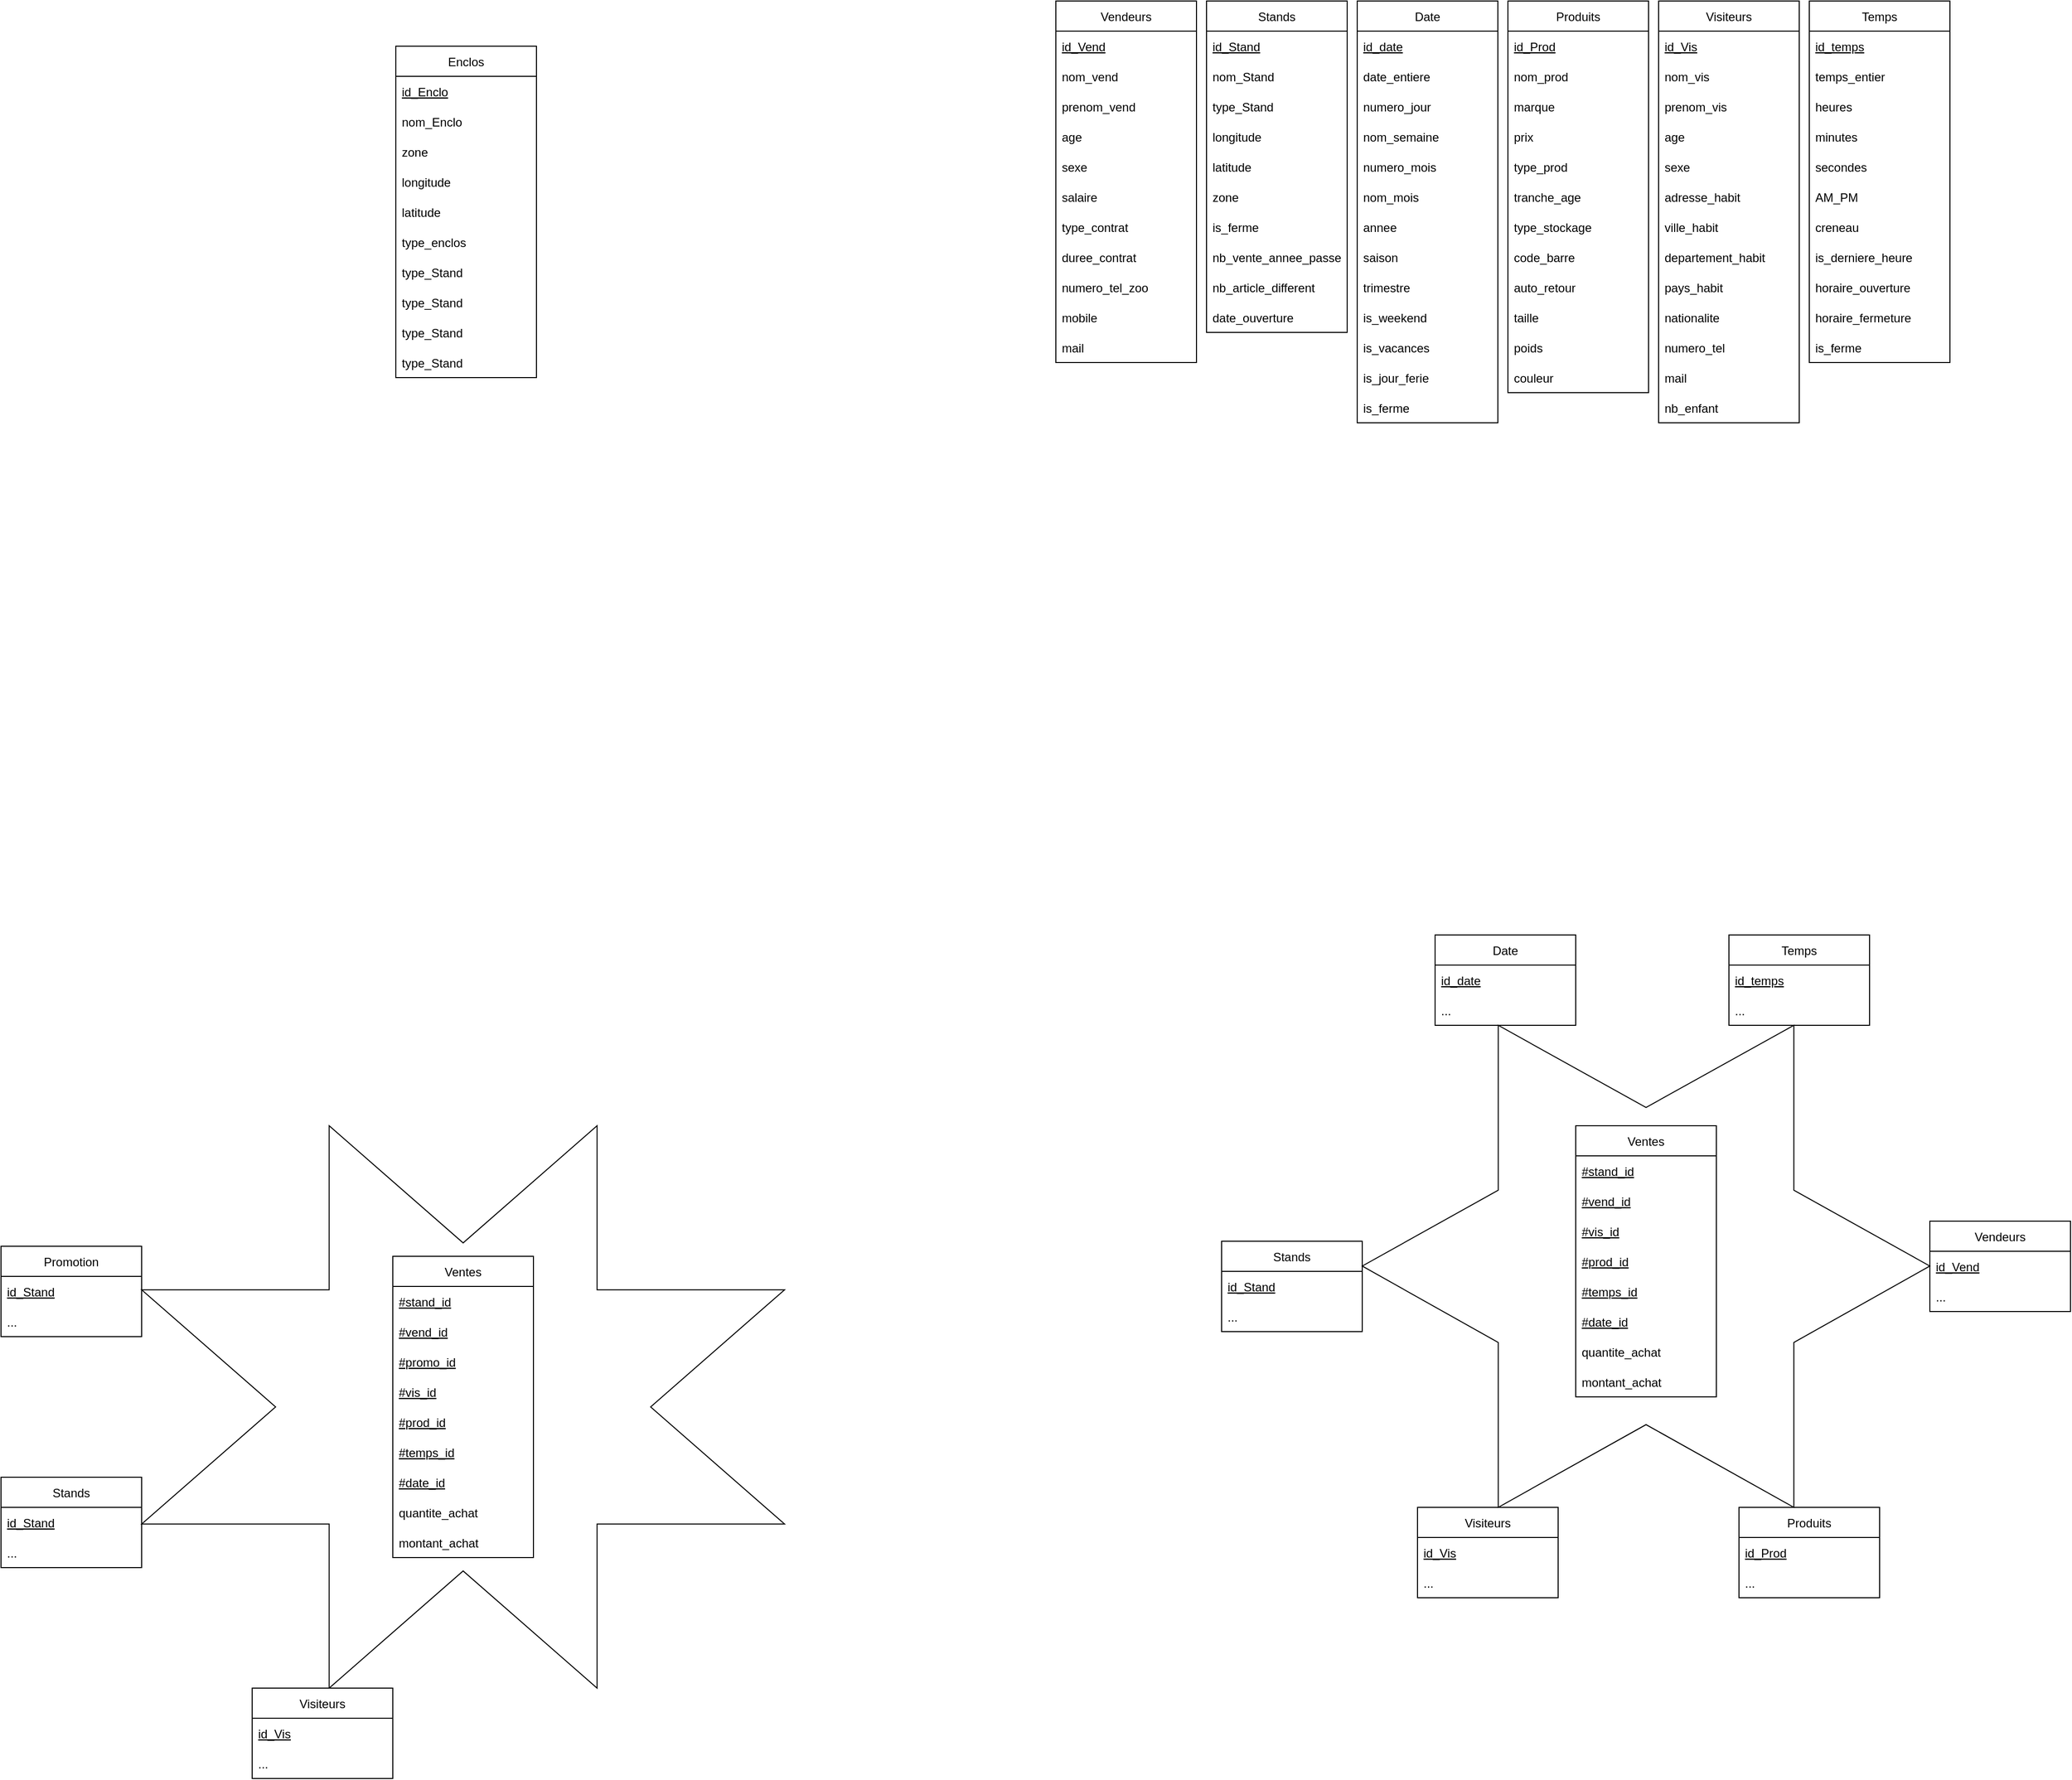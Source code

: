 <mxfile version="20.5.1" type="device"><diagram id="sDHz6dwvAhrB9H7xkZl-" name="Page-1"><mxGraphModel dx="2518" dy="1683" grid="1" gridSize="10" guides="1" tooltips="1" connect="1" arrows="1" fold="1" page="1" pageScale="1" pageWidth="827" pageHeight="1169" math="0" shadow="0"><root><mxCell id="0"/><mxCell id="1" parent="0"/><mxCell id="x6o4Ce_lyYix77XtTC0v-5" value="Stands" style="swimlane;fontStyle=0;childLayout=stackLayout;horizontal=1;startSize=30;horizontalStack=0;resizeParent=1;resizeParentMax=0;resizeLast=0;collapsible=1;marginBottom=0;" parent="1" vertex="1"><mxGeometry x="-20" y="-1120" width="140" height="330" as="geometry"/></mxCell><mxCell id="x6o4Ce_lyYix77XtTC0v-6" value="id_Stand" style="text;strokeColor=none;fillColor=none;align=left;verticalAlign=middle;spacingLeft=4;spacingRight=4;overflow=hidden;points=[[0,0.5],[1,0.5]];portConstraint=eastwest;rotatable=0;fontStyle=4" parent="x6o4Ce_lyYix77XtTC0v-5" vertex="1"><mxGeometry y="30" width="140" height="30" as="geometry"/></mxCell><mxCell id="x6o4Ce_lyYix77XtTC0v-7" value="nom_Stand" style="text;strokeColor=none;fillColor=none;align=left;verticalAlign=middle;spacingLeft=4;spacingRight=4;overflow=hidden;points=[[0,0.5],[1,0.5]];portConstraint=eastwest;rotatable=0;" parent="x6o4Ce_lyYix77XtTC0v-5" vertex="1"><mxGeometry y="60" width="140" height="30" as="geometry"/></mxCell><mxCell id="x6o4Ce_lyYix77XtTC0v-8" value="type_Stand" style="text;strokeColor=none;fillColor=none;align=left;verticalAlign=middle;spacingLeft=4;spacingRight=4;overflow=hidden;points=[[0,0.5],[1,0.5]];portConstraint=eastwest;rotatable=0;" parent="x6o4Ce_lyYix77XtTC0v-5" vertex="1"><mxGeometry y="90" width="140" height="30" as="geometry"/></mxCell><mxCell id="x6o4Ce_lyYix77XtTC0v-83" value="longitude" style="text;strokeColor=none;fillColor=none;align=left;verticalAlign=middle;spacingLeft=4;spacingRight=4;overflow=hidden;points=[[0,0.5],[1,0.5]];portConstraint=eastwest;rotatable=0;" parent="x6o4Ce_lyYix77XtTC0v-5" vertex="1"><mxGeometry y="120" width="140" height="30" as="geometry"/></mxCell><mxCell id="x6o4Ce_lyYix77XtTC0v-84" value="latitude" style="text;strokeColor=none;fillColor=none;align=left;verticalAlign=middle;spacingLeft=4;spacingRight=4;overflow=hidden;points=[[0,0.5],[1,0.5]];portConstraint=eastwest;rotatable=0;" parent="x6o4Ce_lyYix77XtTC0v-5" vertex="1"><mxGeometry y="150" width="140" height="30" as="geometry"/></mxCell><mxCell id="x6o4Ce_lyYix77XtTC0v-86" value="zone" style="text;strokeColor=none;fillColor=none;align=left;verticalAlign=middle;spacingLeft=4;spacingRight=4;overflow=hidden;points=[[0,0.5],[1,0.5]];portConstraint=eastwest;rotatable=0;" parent="x6o4Ce_lyYix77XtTC0v-5" vertex="1"><mxGeometry y="180" width="140" height="30" as="geometry"/></mxCell><mxCell id="x6o4Ce_lyYix77XtTC0v-87" value="is_ferme" style="text;strokeColor=none;fillColor=none;align=left;verticalAlign=middle;spacingLeft=4;spacingRight=4;overflow=hidden;points=[[0,0.5],[1,0.5]];portConstraint=eastwest;rotatable=0;" parent="x6o4Ce_lyYix77XtTC0v-5" vertex="1"><mxGeometry y="210" width="140" height="30" as="geometry"/></mxCell><mxCell id="x6o4Ce_lyYix77XtTC0v-85" value="nb_vente_annee_passe" style="text;strokeColor=none;fillColor=none;align=left;verticalAlign=middle;spacingLeft=4;spacingRight=4;overflow=hidden;points=[[0,0.5],[1,0.5]];portConstraint=eastwest;rotatable=0;" parent="x6o4Ce_lyYix77XtTC0v-5" vertex="1"><mxGeometry y="240" width="140" height="30" as="geometry"/></mxCell><mxCell id="x6o4Ce_lyYix77XtTC0v-82" value="nb_article_different" style="text;strokeColor=none;fillColor=none;align=left;verticalAlign=middle;spacingLeft=4;spacingRight=4;overflow=hidden;points=[[0,0.5],[1,0.5]];portConstraint=eastwest;rotatable=0;" parent="x6o4Ce_lyYix77XtTC0v-5" vertex="1"><mxGeometry y="270" width="140" height="30" as="geometry"/></mxCell><mxCell id="mOKIl7ncLDD0cMq-HHf_-65" value="date_ouverture" style="text;strokeColor=none;fillColor=none;align=left;verticalAlign=middle;spacingLeft=4;spacingRight=4;overflow=hidden;points=[[0,0.5],[1,0.5]];portConstraint=eastwest;rotatable=0;" vertex="1" parent="x6o4Ce_lyYix77XtTC0v-5"><mxGeometry y="300" width="140" height="30" as="geometry"/></mxCell><mxCell id="x6o4Ce_lyYix77XtTC0v-9" value="Date" style="swimlane;fontStyle=0;childLayout=stackLayout;horizontal=1;startSize=30;horizontalStack=0;resizeParent=1;resizeParentMax=0;resizeLast=0;collapsible=1;marginBottom=0;" parent="1" vertex="1"><mxGeometry x="130" y="-1120" width="140" height="420" as="geometry"/></mxCell><mxCell id="x6o4Ce_lyYix77XtTC0v-10" value="id_date" style="text;strokeColor=none;fillColor=none;align=left;verticalAlign=middle;spacingLeft=4;spacingRight=4;overflow=hidden;points=[[0,0.5],[1,0.5]];portConstraint=eastwest;rotatable=0;fontStyle=4" parent="x6o4Ce_lyYix77XtTC0v-9" vertex="1"><mxGeometry y="30" width="140" height="30" as="geometry"/></mxCell><mxCell id="x6o4Ce_lyYix77XtTC0v-39" value="date_entiere" style="text;strokeColor=none;fillColor=none;align=left;verticalAlign=middle;spacingLeft=4;spacingRight=4;overflow=hidden;points=[[0,0.5],[1,0.5]];portConstraint=eastwest;rotatable=0;fontStyle=0" parent="x6o4Ce_lyYix77XtTC0v-9" vertex="1"><mxGeometry y="60" width="140" height="30" as="geometry"/></mxCell><mxCell id="x6o4Ce_lyYix77XtTC0v-11" value="numero_jour" style="text;strokeColor=none;fillColor=none;align=left;verticalAlign=middle;spacingLeft=4;spacingRight=4;overflow=hidden;points=[[0,0.5],[1,0.5]];portConstraint=eastwest;rotatable=0;" parent="x6o4Ce_lyYix77XtTC0v-9" vertex="1"><mxGeometry y="90" width="140" height="30" as="geometry"/></mxCell><mxCell id="x6o4Ce_lyYix77XtTC0v-37" value="nom_semaine" style="text;strokeColor=none;fillColor=none;align=left;verticalAlign=middle;spacingLeft=4;spacingRight=4;overflow=hidden;points=[[0,0.5],[1,0.5]];portConstraint=eastwest;rotatable=0;" parent="x6o4Ce_lyYix77XtTC0v-9" vertex="1"><mxGeometry y="120" width="140" height="30" as="geometry"/></mxCell><mxCell id="x6o4Ce_lyYix77XtTC0v-40" value="numero_mois" style="text;strokeColor=none;fillColor=none;align=left;verticalAlign=middle;spacingLeft=4;spacingRight=4;overflow=hidden;points=[[0,0.5],[1,0.5]];portConstraint=eastwest;rotatable=0;" parent="x6o4Ce_lyYix77XtTC0v-9" vertex="1"><mxGeometry y="150" width="140" height="30" as="geometry"/></mxCell><mxCell id="x6o4Ce_lyYix77XtTC0v-29" value="nom_mois" style="text;strokeColor=none;fillColor=none;align=left;verticalAlign=middle;spacingLeft=4;spacingRight=4;overflow=hidden;points=[[0,0.5],[1,0.5]];portConstraint=eastwest;rotatable=0;" parent="x6o4Ce_lyYix77XtTC0v-9" vertex="1"><mxGeometry y="180" width="140" height="30" as="geometry"/></mxCell><mxCell id="x6o4Ce_lyYix77XtTC0v-12" value="annee" style="text;strokeColor=none;fillColor=none;align=left;verticalAlign=middle;spacingLeft=4;spacingRight=4;overflow=hidden;points=[[0,0.5],[1,0.5]];portConstraint=eastwest;rotatable=0;" parent="x6o4Ce_lyYix77XtTC0v-9" vertex="1"><mxGeometry y="210" width="140" height="30" as="geometry"/></mxCell><mxCell id="x6o4Ce_lyYix77XtTC0v-90" value="saison" style="text;strokeColor=none;fillColor=none;align=left;verticalAlign=middle;spacingLeft=4;spacingRight=4;overflow=hidden;points=[[0,0.5],[1,0.5]];portConstraint=eastwest;rotatable=0;" parent="x6o4Ce_lyYix77XtTC0v-9" vertex="1"><mxGeometry y="240" width="140" height="30" as="geometry"/></mxCell><mxCell id="mOKIl7ncLDD0cMq-HHf_-1" value="trimestre" style="text;strokeColor=none;fillColor=none;align=left;verticalAlign=middle;spacingLeft=4;spacingRight=4;overflow=hidden;points=[[0,0.5],[1,0.5]];portConstraint=eastwest;rotatable=0;" vertex="1" parent="x6o4Ce_lyYix77XtTC0v-9"><mxGeometry y="270" width="140" height="30" as="geometry"/></mxCell><mxCell id="x6o4Ce_lyYix77XtTC0v-91" value="is_weekend" style="text;strokeColor=none;fillColor=none;align=left;verticalAlign=middle;spacingLeft=4;spacingRight=4;overflow=hidden;points=[[0,0.5],[1,0.5]];portConstraint=eastwest;rotatable=0;" parent="x6o4Ce_lyYix77XtTC0v-9" vertex="1"><mxGeometry y="300" width="140" height="30" as="geometry"/></mxCell><mxCell id="x6o4Ce_lyYix77XtTC0v-89" value="is_vacances" style="text;strokeColor=none;fillColor=none;align=left;verticalAlign=middle;spacingLeft=4;spacingRight=4;overflow=hidden;points=[[0,0.5],[1,0.5]];portConstraint=eastwest;rotatable=0;" parent="x6o4Ce_lyYix77XtTC0v-9" vertex="1"><mxGeometry y="330" width="140" height="30" as="geometry"/></mxCell><mxCell id="mOKIl7ncLDD0cMq-HHf_-53" value="is_jour_ferie" style="text;strokeColor=none;fillColor=none;align=left;verticalAlign=middle;spacingLeft=4;spacingRight=4;overflow=hidden;points=[[0,0.5],[1,0.5]];portConstraint=eastwest;rotatable=0;" vertex="1" parent="x6o4Ce_lyYix77XtTC0v-9"><mxGeometry y="360" width="140" height="30" as="geometry"/></mxCell><mxCell id="mOKIl7ncLDD0cMq-HHf_-72" value="is_ferme" style="text;strokeColor=none;fillColor=none;align=left;verticalAlign=middle;spacingLeft=4;spacingRight=4;overflow=hidden;points=[[0,0.5],[1,0.5]];portConstraint=eastwest;rotatable=0;" vertex="1" parent="x6o4Ce_lyYix77XtTC0v-9"><mxGeometry y="390" width="140" height="30" as="geometry"/></mxCell><mxCell id="x6o4Ce_lyYix77XtTC0v-13" value="Temps" style="swimlane;fontStyle=0;childLayout=stackLayout;horizontal=1;startSize=30;horizontalStack=0;resizeParent=1;resizeParentMax=0;resizeLast=0;collapsible=1;marginBottom=0;" parent="1" vertex="1"><mxGeometry x="580" y="-1120" width="140" height="360" as="geometry"/></mxCell><mxCell id="x6o4Ce_lyYix77XtTC0v-14" value="id_temps" style="text;strokeColor=none;fillColor=none;align=left;verticalAlign=middle;spacingLeft=4;spacingRight=4;overflow=hidden;points=[[0,0.5],[1,0.5]];portConstraint=eastwest;rotatable=0;fontStyle=4" parent="x6o4Ce_lyYix77XtTC0v-13" vertex="1"><mxGeometry y="30" width="140" height="30" as="geometry"/></mxCell><mxCell id="x6o4Ce_lyYix77XtTC0v-92" value="temps_entier" style="text;strokeColor=none;fillColor=none;align=left;verticalAlign=middle;spacingLeft=4;spacingRight=4;overflow=hidden;points=[[0,0.5],[1,0.5]];portConstraint=eastwest;rotatable=0;" parent="x6o4Ce_lyYix77XtTC0v-13" vertex="1"><mxGeometry y="60" width="140" height="30" as="geometry"/></mxCell><mxCell id="x6o4Ce_lyYix77XtTC0v-15" value="heures" style="text;strokeColor=none;fillColor=none;align=left;verticalAlign=middle;spacingLeft=4;spacingRight=4;overflow=hidden;points=[[0,0.5],[1,0.5]];portConstraint=eastwest;rotatable=0;" parent="x6o4Ce_lyYix77XtTC0v-13" vertex="1"><mxGeometry y="90" width="140" height="30" as="geometry"/></mxCell><mxCell id="x6o4Ce_lyYix77XtTC0v-30" value="minutes" style="text;strokeColor=none;fillColor=none;align=left;verticalAlign=middle;spacingLeft=4;spacingRight=4;overflow=hidden;points=[[0,0.5],[1,0.5]];portConstraint=eastwest;rotatable=0;" parent="x6o4Ce_lyYix77XtTC0v-13" vertex="1"><mxGeometry y="120" width="140" height="30" as="geometry"/></mxCell><mxCell id="x6o4Ce_lyYix77XtTC0v-16" value="secondes" style="text;strokeColor=none;fillColor=none;align=left;verticalAlign=middle;spacingLeft=4;spacingRight=4;overflow=hidden;points=[[0,0.5],[1,0.5]];portConstraint=eastwest;rotatable=0;" parent="x6o4Ce_lyYix77XtTC0v-13" vertex="1"><mxGeometry y="150" width="140" height="30" as="geometry"/></mxCell><mxCell id="mOKIl7ncLDD0cMq-HHf_-3" value="AM_PM" style="text;strokeColor=none;fillColor=none;align=left;verticalAlign=middle;spacingLeft=4;spacingRight=4;overflow=hidden;points=[[0,0.5],[1,0.5]];portConstraint=eastwest;rotatable=0;" vertex="1" parent="x6o4Ce_lyYix77XtTC0v-13"><mxGeometry y="180" width="140" height="30" as="geometry"/></mxCell><mxCell id="x6o4Ce_lyYix77XtTC0v-95" value="creneau" style="text;strokeColor=none;fillColor=none;align=left;verticalAlign=middle;spacingLeft=4;spacingRight=4;overflow=hidden;points=[[0,0.5],[1,0.5]];portConstraint=eastwest;rotatable=0;" parent="x6o4Ce_lyYix77XtTC0v-13" vertex="1"><mxGeometry y="210" width="140" height="30" as="geometry"/></mxCell><mxCell id="x6o4Ce_lyYix77XtTC0v-107" value="is_derniere_heure" style="text;strokeColor=none;fillColor=none;align=left;verticalAlign=middle;spacingLeft=4;spacingRight=4;overflow=hidden;points=[[0,0.5],[1,0.5]];portConstraint=eastwest;rotatable=0;" parent="x6o4Ce_lyYix77XtTC0v-13" vertex="1"><mxGeometry y="240" width="140" height="30" as="geometry"/></mxCell><mxCell id="x6o4Ce_lyYix77XtTC0v-105" value="horaire_ouverture" style="text;strokeColor=none;fillColor=none;align=left;verticalAlign=middle;spacingLeft=4;spacingRight=4;overflow=hidden;points=[[0,0.5],[1,0.5]];portConstraint=eastwest;rotatable=0;" parent="x6o4Ce_lyYix77XtTC0v-13" vertex="1"><mxGeometry y="270" width="140" height="30" as="geometry"/></mxCell><mxCell id="mOKIl7ncLDD0cMq-HHf_-70" value="horaire_fermeture" style="text;strokeColor=none;fillColor=none;align=left;verticalAlign=middle;spacingLeft=4;spacingRight=4;overflow=hidden;points=[[0,0.5],[1,0.5]];portConstraint=eastwest;rotatable=0;" vertex="1" parent="x6o4Ce_lyYix77XtTC0v-13"><mxGeometry y="300" width="140" height="30" as="geometry"/></mxCell><mxCell id="mOKIl7ncLDD0cMq-HHf_-71" value="is_ferme" style="text;strokeColor=none;fillColor=none;align=left;verticalAlign=middle;spacingLeft=4;spacingRight=4;overflow=hidden;points=[[0,0.5],[1,0.5]];portConstraint=eastwest;rotatable=0;" vertex="1" parent="x6o4Ce_lyYix77XtTC0v-13"><mxGeometry y="330" width="140" height="30" as="geometry"/></mxCell><mxCell id="x6o4Ce_lyYix77XtTC0v-17" value="Visiteurs" style="swimlane;fontStyle=0;childLayout=stackLayout;horizontal=1;startSize=30;horizontalStack=0;resizeParent=1;resizeParentMax=0;resizeLast=0;collapsible=1;marginBottom=0;" parent="1" vertex="1"><mxGeometry x="190" y="380" width="140" height="90" as="geometry"/></mxCell><mxCell id="x6o4Ce_lyYix77XtTC0v-18" value="id_Vis" style="text;strokeColor=none;fillColor=none;align=left;verticalAlign=middle;spacingLeft=4;spacingRight=4;overflow=hidden;points=[[0,0.5],[1,0.5]];portConstraint=eastwest;rotatable=0;fontStyle=4" parent="x6o4Ce_lyYix77XtTC0v-17" vertex="1"><mxGeometry y="30" width="140" height="30" as="geometry"/></mxCell><mxCell id="x6o4Ce_lyYix77XtTC0v-19" value="..." style="text;strokeColor=none;fillColor=none;align=left;verticalAlign=middle;spacingLeft=4;spacingRight=4;overflow=hidden;points=[[0,0.5],[1,0.5]];portConstraint=eastwest;rotatable=0;" parent="x6o4Ce_lyYix77XtTC0v-17" vertex="1"><mxGeometry y="60" width="140" height="30" as="geometry"/></mxCell><mxCell id="x6o4Ce_lyYix77XtTC0v-21" value="Produits" style="swimlane;fontStyle=0;childLayout=stackLayout;horizontal=1;startSize=30;horizontalStack=0;resizeParent=1;resizeParentMax=0;resizeLast=0;collapsible=1;marginBottom=0;" parent="1" vertex="1"><mxGeometry x="510" y="380" width="140" height="90" as="geometry"/></mxCell><mxCell id="x6o4Ce_lyYix77XtTC0v-22" value="id_Prod" style="text;strokeColor=none;fillColor=none;align=left;verticalAlign=middle;spacingLeft=4;spacingRight=4;overflow=hidden;points=[[0,0.5],[1,0.5]];portConstraint=eastwest;rotatable=0;fontStyle=4" parent="x6o4Ce_lyYix77XtTC0v-21" vertex="1"><mxGeometry y="30" width="140" height="30" as="geometry"/></mxCell><mxCell id="x6o4Ce_lyYix77XtTC0v-63" value="..." style="text;strokeColor=none;fillColor=none;align=left;verticalAlign=middle;spacingLeft=4;spacingRight=4;overflow=hidden;points=[[0,0.5],[1,0.5]];portConstraint=eastwest;rotatable=0;" parent="x6o4Ce_lyYix77XtTC0v-21" vertex="1"><mxGeometry y="60" width="140" height="30" as="geometry"/></mxCell><mxCell id="x6o4Ce_lyYix77XtTC0v-41" value="Date" style="swimlane;fontStyle=0;childLayout=stackLayout;horizontal=1;startSize=30;horizontalStack=0;resizeParent=1;resizeParentMax=0;resizeLast=0;collapsible=1;marginBottom=0;" parent="1" vertex="1"><mxGeometry x="207.5" y="-190" width="140" height="90" as="geometry"/></mxCell><mxCell id="x6o4Ce_lyYix77XtTC0v-50" value="id_date" style="text;strokeColor=none;fillColor=none;align=left;verticalAlign=middle;spacingLeft=4;spacingRight=4;overflow=hidden;points=[[0,0.5],[1,0.5]];portConstraint=eastwest;rotatable=0;fontStyle=4" parent="x6o4Ce_lyYix77XtTC0v-41" vertex="1"><mxGeometry y="30" width="140" height="30" as="geometry"/></mxCell><mxCell id="x6o4Ce_lyYix77XtTC0v-49" value="..." style="text;strokeColor=none;fillColor=none;align=left;verticalAlign=middle;spacingLeft=4;spacingRight=4;overflow=hidden;points=[[0,0.5],[1,0.5]];portConstraint=eastwest;rotatable=0;fontStyle=0" parent="x6o4Ce_lyYix77XtTC0v-41" vertex="1"><mxGeometry y="60" width="140" height="30" as="geometry"/></mxCell><mxCell id="x6o4Ce_lyYix77XtTC0v-51" value="Visiteurs" style="swimlane;fontStyle=0;childLayout=stackLayout;horizontal=1;startSize=30;horizontalStack=0;resizeParent=1;resizeParentMax=0;resizeLast=0;collapsible=1;marginBottom=0;" parent="1" vertex="1"><mxGeometry x="430" y="-1120" width="140" height="420" as="geometry"/></mxCell><mxCell id="x6o4Ce_lyYix77XtTC0v-52" value="id_Vis" style="text;strokeColor=none;fillColor=none;align=left;verticalAlign=middle;spacingLeft=4;spacingRight=4;overflow=hidden;points=[[0,0.5],[1,0.5]];portConstraint=eastwest;rotatable=0;fontStyle=4" parent="x6o4Ce_lyYix77XtTC0v-51" vertex="1"><mxGeometry y="30" width="140" height="30" as="geometry"/></mxCell><mxCell id="x6o4Ce_lyYix77XtTC0v-53" value="nom_vis" style="text;strokeColor=none;fillColor=none;align=left;verticalAlign=middle;spacingLeft=4;spacingRight=4;overflow=hidden;points=[[0,0.5],[1,0.5]];portConstraint=eastwest;rotatable=0;" parent="x6o4Ce_lyYix77XtTC0v-51" vertex="1"><mxGeometry y="60" width="140" height="30" as="geometry"/></mxCell><mxCell id="x6o4Ce_lyYix77XtTC0v-54" value="prenom_vis" style="text;strokeColor=none;fillColor=none;align=left;verticalAlign=middle;spacingLeft=4;spacingRight=4;overflow=hidden;points=[[0,0.5],[1,0.5]];portConstraint=eastwest;rotatable=0;" parent="x6o4Ce_lyYix77XtTC0v-51" vertex="1"><mxGeometry y="90" width="140" height="30" as="geometry"/></mxCell><mxCell id="x6o4Ce_lyYix77XtTC0v-55" value="age" style="text;strokeColor=none;fillColor=none;align=left;verticalAlign=middle;spacingLeft=4;spacingRight=4;overflow=hidden;points=[[0,0.5],[1,0.5]];portConstraint=eastwest;rotatable=0;" parent="x6o4Ce_lyYix77XtTC0v-51" vertex="1"><mxGeometry y="120" width="140" height="30" as="geometry"/></mxCell><mxCell id="mOKIl7ncLDD0cMq-HHf_-4" value="sexe" style="text;strokeColor=none;fillColor=none;align=left;verticalAlign=middle;spacingLeft=4;spacingRight=4;overflow=hidden;points=[[0,0.5],[1,0.5]];portConstraint=eastwest;rotatable=0;" vertex="1" parent="x6o4Ce_lyYix77XtTC0v-51"><mxGeometry y="150" width="140" height="30" as="geometry"/></mxCell><mxCell id="x6o4Ce_lyYix77XtTC0v-56" value="adresse_habit" style="text;strokeColor=none;fillColor=none;align=left;verticalAlign=middle;spacingLeft=4;spacingRight=4;overflow=hidden;points=[[0,0.5],[1,0.5]];portConstraint=eastwest;rotatable=0;" parent="x6o4Ce_lyYix77XtTC0v-51" vertex="1"><mxGeometry y="180" width="140" height="30" as="geometry"/></mxCell><mxCell id="x6o4Ce_lyYix77XtTC0v-57" value="ville_habit" style="text;strokeColor=none;fillColor=none;align=left;verticalAlign=middle;spacingLeft=4;spacingRight=4;overflow=hidden;points=[[0,0.5],[1,0.5]];portConstraint=eastwest;rotatable=0;" parent="x6o4Ce_lyYix77XtTC0v-51" vertex="1"><mxGeometry y="210" width="140" height="30" as="geometry"/></mxCell><mxCell id="x6o4Ce_lyYix77XtTC0v-58" value="departement_habit" style="text;strokeColor=none;fillColor=none;align=left;verticalAlign=middle;spacingLeft=4;spacingRight=4;overflow=hidden;points=[[0,0.5],[1,0.5]];portConstraint=eastwest;rotatable=0;" parent="x6o4Ce_lyYix77XtTC0v-51" vertex="1"><mxGeometry y="240" width="140" height="30" as="geometry"/></mxCell><mxCell id="mOKIl7ncLDD0cMq-HHf_-5" value="pays_habit" style="text;strokeColor=none;fillColor=none;align=left;verticalAlign=middle;spacingLeft=4;spacingRight=4;overflow=hidden;points=[[0,0.5],[1,0.5]];portConstraint=eastwest;rotatable=0;" vertex="1" parent="x6o4Ce_lyYix77XtTC0v-51"><mxGeometry y="270" width="140" height="30" as="geometry"/></mxCell><mxCell id="x6o4Ce_lyYix77XtTC0v-79" value="nationalite" style="text;strokeColor=none;fillColor=none;align=left;verticalAlign=middle;spacingLeft=4;spacingRight=4;overflow=hidden;points=[[0,0.5],[1,0.5]];portConstraint=eastwest;rotatable=0;" parent="x6o4Ce_lyYix77XtTC0v-51" vertex="1"><mxGeometry y="300" width="140" height="30" as="geometry"/></mxCell><mxCell id="x6o4Ce_lyYix77XtTC0v-80" value="numero_tel" style="text;strokeColor=none;fillColor=none;align=left;verticalAlign=middle;spacingLeft=4;spacingRight=4;overflow=hidden;points=[[0,0.5],[1,0.5]];portConstraint=eastwest;rotatable=0;" parent="x6o4Ce_lyYix77XtTC0v-51" vertex="1"><mxGeometry y="330" width="140" height="30" as="geometry"/></mxCell><mxCell id="mOKIl7ncLDD0cMq-HHf_-28" value="mail" style="text;strokeColor=none;fillColor=none;align=left;verticalAlign=middle;spacingLeft=4;spacingRight=4;overflow=hidden;points=[[0,0.5],[1,0.5]];portConstraint=eastwest;rotatable=0;" vertex="1" parent="x6o4Ce_lyYix77XtTC0v-51"><mxGeometry y="360" width="140" height="30" as="geometry"/></mxCell><mxCell id="mOKIl7ncLDD0cMq-HHf_-69" value="nb_enfant" style="text;strokeColor=none;fillColor=none;align=left;verticalAlign=middle;spacingLeft=4;spacingRight=4;overflow=hidden;points=[[0,0.5],[1,0.5]];portConstraint=eastwest;rotatable=0;" vertex="1" parent="x6o4Ce_lyYix77XtTC0v-51"><mxGeometry y="390" width="140" height="30" as="geometry"/></mxCell><mxCell id="x6o4Ce_lyYix77XtTC0v-59" value="Produits" style="swimlane;fontStyle=0;childLayout=stackLayout;horizontal=1;startSize=30;horizontalStack=0;resizeParent=1;resizeParentMax=0;resizeLast=0;collapsible=1;marginBottom=0;" parent="1" vertex="1"><mxGeometry x="280" y="-1120" width="140" height="390" as="geometry"/></mxCell><mxCell id="x6o4Ce_lyYix77XtTC0v-60" value="id_Prod" style="text;strokeColor=none;fillColor=none;align=left;verticalAlign=middle;spacingLeft=4;spacingRight=4;overflow=hidden;points=[[0,0.5],[1,0.5]];portConstraint=eastwest;rotatable=0;fontStyle=4" parent="x6o4Ce_lyYix77XtTC0v-59" vertex="1"><mxGeometry y="30" width="140" height="30" as="geometry"/></mxCell><mxCell id="x6o4Ce_lyYix77XtTC0v-61" value="nom_prod" style="text;strokeColor=none;fillColor=none;align=left;verticalAlign=middle;spacingLeft=4;spacingRight=4;overflow=hidden;points=[[0,0.5],[1,0.5]];portConstraint=eastwest;rotatable=0;" parent="x6o4Ce_lyYix77XtTC0v-59" vertex="1"><mxGeometry y="60" width="140" height="30" as="geometry"/></mxCell><mxCell id="x6o4Ce_lyYix77XtTC0v-76" value="marque" style="text;strokeColor=none;fillColor=none;align=left;verticalAlign=middle;spacingLeft=4;spacingRight=4;overflow=hidden;points=[[0,0.5],[1,0.5]];portConstraint=eastwest;rotatable=0;" parent="x6o4Ce_lyYix77XtTC0v-59" vertex="1"><mxGeometry y="90" width="140" height="30" as="geometry"/></mxCell><mxCell id="x6o4Ce_lyYix77XtTC0v-72" value="prix" style="text;strokeColor=none;fillColor=none;align=left;verticalAlign=middle;spacingLeft=4;spacingRight=4;overflow=hidden;points=[[0,0.5],[1,0.5]];portConstraint=eastwest;rotatable=0;" parent="x6o4Ce_lyYix77XtTC0v-59" vertex="1"><mxGeometry y="120" width="140" height="30" as="geometry"/></mxCell><mxCell id="x6o4Ce_lyYix77XtTC0v-73" value="type_prod" style="text;strokeColor=none;fillColor=none;align=left;verticalAlign=middle;spacingLeft=4;spacingRight=4;overflow=hidden;points=[[0,0.5],[1,0.5]];portConstraint=eastwest;rotatable=0;" parent="x6o4Ce_lyYix77XtTC0v-59" vertex="1"><mxGeometry y="150" width="140" height="30" as="geometry"/></mxCell><mxCell id="x6o4Ce_lyYix77XtTC0v-74" value="tranche_age" style="text;strokeColor=none;fillColor=none;align=left;verticalAlign=middle;spacingLeft=4;spacingRight=4;overflow=hidden;points=[[0,0.5],[1,0.5]];portConstraint=eastwest;rotatable=0;" parent="x6o4Ce_lyYix77XtTC0v-59" vertex="1"><mxGeometry y="180" width="140" height="30" as="geometry"/></mxCell><mxCell id="mOKIl7ncLDD0cMq-HHf_-66" value="type_stockage" style="text;strokeColor=none;fillColor=none;align=left;verticalAlign=middle;spacingLeft=4;spacingRight=4;overflow=hidden;points=[[0,0.5],[1,0.5]];portConstraint=eastwest;rotatable=0;" vertex="1" parent="x6o4Ce_lyYix77XtTC0v-59"><mxGeometry y="210" width="140" height="30" as="geometry"/></mxCell><mxCell id="mOKIl7ncLDD0cMq-HHf_-49" value="code_barre" style="text;strokeColor=none;fillColor=none;align=left;verticalAlign=middle;spacingLeft=4;spacingRight=4;overflow=hidden;points=[[0,0.5],[1,0.5]];portConstraint=eastwest;rotatable=0;" vertex="1" parent="x6o4Ce_lyYix77XtTC0v-59"><mxGeometry y="240" width="140" height="30" as="geometry"/></mxCell><mxCell id="mOKIl7ncLDD0cMq-HHf_-51" value="auto_retour" style="text;strokeColor=none;fillColor=none;align=left;verticalAlign=middle;spacingLeft=4;spacingRight=4;overflow=hidden;points=[[0,0.5],[1,0.5]];portConstraint=eastwest;rotatable=0;" vertex="1" parent="x6o4Ce_lyYix77XtTC0v-59"><mxGeometry y="270" width="140" height="30" as="geometry"/></mxCell><mxCell id="x6o4Ce_lyYix77XtTC0v-78" value="taille" style="text;strokeColor=none;fillColor=none;align=left;verticalAlign=middle;spacingLeft=4;spacingRight=4;overflow=hidden;points=[[0,0.5],[1,0.5]];portConstraint=eastwest;rotatable=0;" parent="x6o4Ce_lyYix77XtTC0v-59" vertex="1"><mxGeometry y="300" width="140" height="30" as="geometry"/></mxCell><mxCell id="x6o4Ce_lyYix77XtTC0v-77" value="poids" style="text;strokeColor=none;fillColor=none;align=left;verticalAlign=middle;spacingLeft=4;spacingRight=4;overflow=hidden;points=[[0,0.5],[1,0.5]];portConstraint=eastwest;rotatable=0;" parent="x6o4Ce_lyYix77XtTC0v-59" vertex="1"><mxGeometry y="330" width="140" height="30" as="geometry"/></mxCell><mxCell id="x6o4Ce_lyYix77XtTC0v-75" value="couleur" style="text;strokeColor=none;fillColor=none;align=left;verticalAlign=middle;spacingLeft=4;spacingRight=4;overflow=hidden;points=[[0,0.5],[1,0.5]];portConstraint=eastwest;rotatable=0;" parent="x6o4Ce_lyYix77XtTC0v-59" vertex="1"><mxGeometry y="360" width="140" height="30" as="geometry"/></mxCell><mxCell id="x6o4Ce_lyYix77XtTC0v-64" value="Temps" style="swimlane;fontStyle=0;childLayout=stackLayout;horizontal=1;startSize=30;horizontalStack=0;resizeParent=1;resizeParentMax=0;resizeLast=0;collapsible=1;marginBottom=0;" parent="1" vertex="1"><mxGeometry x="500" y="-190" width="140" height="90" as="geometry"/></mxCell><mxCell id="x6o4Ce_lyYix77XtTC0v-65" value="id_temps" style="text;strokeColor=none;fillColor=none;align=left;verticalAlign=middle;spacingLeft=4;spacingRight=4;overflow=hidden;points=[[0,0.5],[1,0.5]];portConstraint=eastwest;rotatable=0;fontStyle=4" parent="x6o4Ce_lyYix77XtTC0v-64" vertex="1"><mxGeometry y="30" width="140" height="30" as="geometry"/></mxCell><mxCell id="x6o4Ce_lyYix77XtTC0v-66" value="..." style="text;strokeColor=none;fillColor=none;align=left;verticalAlign=middle;spacingLeft=4;spacingRight=4;overflow=hidden;points=[[0,0.5],[1,0.5]];portConstraint=eastwest;rotatable=0;fontStyle=0" parent="x6o4Ce_lyYix77XtTC0v-64" vertex="1"><mxGeometry y="60" width="140" height="30" as="geometry"/></mxCell><mxCell id="x6o4Ce_lyYix77XtTC0v-67" value="Stands" style="swimlane;fontStyle=0;childLayout=stackLayout;horizontal=1;startSize=30;horizontalStack=0;resizeParent=1;resizeParentMax=0;resizeLast=0;collapsible=1;marginBottom=0;" parent="1" vertex="1"><mxGeometry x="-5" y="115" width="140" height="90" as="geometry"/></mxCell><mxCell id="x6o4Ce_lyYix77XtTC0v-68" value="id_Stand" style="text;strokeColor=none;fillColor=none;align=left;verticalAlign=middle;spacingLeft=4;spacingRight=4;overflow=hidden;points=[[0,0.5],[1,0.5]];portConstraint=eastwest;rotatable=0;fontStyle=4" parent="x6o4Ce_lyYix77XtTC0v-67" vertex="1"><mxGeometry y="30" width="140" height="30" as="geometry"/></mxCell><mxCell id="x6o4Ce_lyYix77XtTC0v-69" value="..." style="text;strokeColor=none;fillColor=none;align=left;verticalAlign=middle;spacingLeft=4;spacingRight=4;overflow=hidden;points=[[0,0.5],[1,0.5]];portConstraint=eastwest;rotatable=0;" parent="x6o4Ce_lyYix77XtTC0v-67" vertex="1"><mxGeometry y="60" width="140" height="30" as="geometry"/></mxCell><mxCell id="x6o4Ce_lyYix77XtTC0v-110" value="Enclos" style="swimlane;fontStyle=0;childLayout=stackLayout;horizontal=1;startSize=30;horizontalStack=0;resizeParent=1;resizeParentMax=0;resizeLast=0;collapsible=1;marginBottom=0;" parent="1" vertex="1"><mxGeometry x="-827" y="-1075" width="140" height="330" as="geometry"/></mxCell><mxCell id="x6o4Ce_lyYix77XtTC0v-111" value="id_Enclo" style="text;strokeColor=none;fillColor=none;align=left;verticalAlign=middle;spacingLeft=4;spacingRight=4;overflow=hidden;points=[[0,0.5],[1,0.5]];portConstraint=eastwest;rotatable=0;fontStyle=4" parent="x6o4Ce_lyYix77XtTC0v-110" vertex="1"><mxGeometry y="30" width="140" height="30" as="geometry"/></mxCell><mxCell id="x6o4Ce_lyYix77XtTC0v-112" value="nom_Enclo" style="text;strokeColor=none;fillColor=none;align=left;verticalAlign=middle;spacingLeft=4;spacingRight=4;overflow=hidden;points=[[0,0.5],[1,0.5]];portConstraint=eastwest;rotatable=0;" parent="x6o4Ce_lyYix77XtTC0v-110" vertex="1"><mxGeometry y="60" width="140" height="30" as="geometry"/></mxCell><mxCell id="x6o4Ce_lyYix77XtTC0v-113" value="zone" style="text;strokeColor=none;fillColor=none;align=left;verticalAlign=middle;spacingLeft=4;spacingRight=4;overflow=hidden;points=[[0,0.5],[1,0.5]];portConstraint=eastwest;rotatable=0;" parent="x6o4Ce_lyYix77XtTC0v-110" vertex="1"><mxGeometry y="90" width="140" height="30" as="geometry"/></mxCell><mxCell id="x6o4Ce_lyYix77XtTC0v-114" value="longitude" style="text;strokeColor=none;fillColor=none;align=left;verticalAlign=middle;spacingLeft=4;spacingRight=4;overflow=hidden;points=[[0,0.5],[1,0.5]];portConstraint=eastwest;rotatable=0;" parent="x6o4Ce_lyYix77XtTC0v-110" vertex="1"><mxGeometry y="120" width="140" height="30" as="geometry"/></mxCell><mxCell id="x6o4Ce_lyYix77XtTC0v-115" value="latitude" style="text;strokeColor=none;fillColor=none;align=left;verticalAlign=middle;spacingLeft=4;spacingRight=4;overflow=hidden;points=[[0,0.5],[1,0.5]];portConstraint=eastwest;rotatable=0;" parent="x6o4Ce_lyYix77XtTC0v-110" vertex="1"><mxGeometry y="150" width="140" height="30" as="geometry"/></mxCell><mxCell id="x6o4Ce_lyYix77XtTC0v-116" value="type_enclos" style="text;strokeColor=none;fillColor=none;align=left;verticalAlign=middle;spacingLeft=4;spacingRight=4;overflow=hidden;points=[[0,0.5],[1,0.5]];portConstraint=eastwest;rotatable=0;" parent="x6o4Ce_lyYix77XtTC0v-110" vertex="1"><mxGeometry y="180" width="140" height="30" as="geometry"/></mxCell><mxCell id="x6o4Ce_lyYix77XtTC0v-117" value="type_Stand" style="text;strokeColor=none;fillColor=none;align=left;verticalAlign=middle;spacingLeft=4;spacingRight=4;overflow=hidden;points=[[0,0.5],[1,0.5]];portConstraint=eastwest;rotatable=0;" parent="x6o4Ce_lyYix77XtTC0v-110" vertex="1"><mxGeometry y="210" width="140" height="30" as="geometry"/></mxCell><mxCell id="x6o4Ce_lyYix77XtTC0v-118" value="type_Stand" style="text;strokeColor=none;fillColor=none;align=left;verticalAlign=middle;spacingLeft=4;spacingRight=4;overflow=hidden;points=[[0,0.5],[1,0.5]];portConstraint=eastwest;rotatable=0;" parent="x6o4Ce_lyYix77XtTC0v-110" vertex="1"><mxGeometry y="240" width="140" height="30" as="geometry"/></mxCell><mxCell id="x6o4Ce_lyYix77XtTC0v-119" value="type_Stand" style="text;strokeColor=none;fillColor=none;align=left;verticalAlign=middle;spacingLeft=4;spacingRight=4;overflow=hidden;points=[[0,0.5],[1,0.5]];portConstraint=eastwest;rotatable=0;" parent="x6o4Ce_lyYix77XtTC0v-110" vertex="1"><mxGeometry y="270" width="140" height="30" as="geometry"/></mxCell><mxCell id="x6o4Ce_lyYix77XtTC0v-120" value="type_Stand" style="text;strokeColor=none;fillColor=none;align=left;verticalAlign=middle;spacingLeft=4;spacingRight=4;overflow=hidden;points=[[0,0.5],[1,0.5]];portConstraint=eastwest;rotatable=0;" parent="x6o4Ce_lyYix77XtTC0v-110" vertex="1"><mxGeometry y="300" width="140" height="30" as="geometry"/></mxCell><mxCell id="mOKIl7ncLDD0cMq-HHf_-8" value="" style="verticalLabelPosition=bottom;verticalAlign=top;html=1;shape=mxgraph.basic.6_point_star" vertex="1" parent="1"><mxGeometry x="135" y="-100" width="565" height="480" as="geometry"/></mxCell><mxCell id="mOKIl7ncLDD0cMq-HHf_-9" value="Vendeurs" style="swimlane;fontStyle=0;childLayout=stackLayout;horizontal=1;startSize=30;horizontalStack=0;resizeParent=1;resizeParentMax=0;resizeLast=0;collapsible=1;marginBottom=0;" vertex="1" parent="1"><mxGeometry x="700" y="95" width="140" height="90" as="geometry"/></mxCell><mxCell id="mOKIl7ncLDD0cMq-HHf_-10" value="id_Vend" style="text;strokeColor=none;fillColor=none;align=left;verticalAlign=middle;spacingLeft=4;spacingRight=4;overflow=hidden;points=[[0,0.5],[1,0.5]];portConstraint=eastwest;rotatable=0;fontStyle=4" vertex="1" parent="mOKIl7ncLDD0cMq-HHf_-9"><mxGeometry y="30" width="140" height="30" as="geometry"/></mxCell><mxCell id="mOKIl7ncLDD0cMq-HHf_-11" value="..." style="text;strokeColor=none;fillColor=none;align=left;verticalAlign=middle;spacingLeft=4;spacingRight=4;overflow=hidden;points=[[0,0.5],[1,0.5]];portConstraint=eastwest;rotatable=0;" vertex="1" parent="mOKIl7ncLDD0cMq-HHf_-9"><mxGeometry y="60" width="140" height="30" as="geometry"/></mxCell><mxCell id="x6o4Ce_lyYix77XtTC0v-1" value="Ventes" style="swimlane;fontStyle=0;childLayout=stackLayout;horizontal=1;startSize=30;horizontalStack=0;resizeParent=1;resizeParentMax=0;resizeLast=0;collapsible=1;marginBottom=0;" parent="1" vertex="1"><mxGeometry x="347.5" width="140" height="270" as="geometry"/></mxCell><mxCell id="x6o4Ce_lyYix77XtTC0v-2" value="#stand_id" style="text;strokeColor=none;fillColor=none;align=left;verticalAlign=middle;spacingLeft=4;spacingRight=4;overflow=hidden;points=[[0,0.5],[1,0.5]];portConstraint=eastwest;rotatable=0;fontStyle=4" parent="x6o4Ce_lyYix77XtTC0v-1" vertex="1"><mxGeometry y="30" width="140" height="30" as="geometry"/></mxCell><mxCell id="mOKIl7ncLDD0cMq-HHf_-12" value="#vend_id" style="text;strokeColor=none;fillColor=none;align=left;verticalAlign=middle;spacingLeft=4;spacingRight=4;overflow=hidden;points=[[0,0.5],[1,0.5]];portConstraint=eastwest;rotatable=0;fontStyle=4" vertex="1" parent="x6o4Ce_lyYix77XtTC0v-1"><mxGeometry y="60" width="140" height="30" as="geometry"/></mxCell><mxCell id="x6o4Ce_lyYix77XtTC0v-3" value="#vis_id" style="text;strokeColor=none;fillColor=none;align=left;verticalAlign=middle;spacingLeft=4;spacingRight=4;overflow=hidden;points=[[0,0.5],[1,0.5]];portConstraint=eastwest;rotatable=0;fontStyle=4" parent="x6o4Ce_lyYix77XtTC0v-1" vertex="1"><mxGeometry y="90" width="140" height="30" as="geometry"/></mxCell><mxCell id="x6o4Ce_lyYix77XtTC0v-32" value="#prod_id" style="text;strokeColor=none;fillColor=none;align=left;verticalAlign=middle;spacingLeft=4;spacingRight=4;overflow=hidden;points=[[0,0.5],[1,0.5]];portConstraint=eastwest;rotatable=0;fontStyle=4" parent="x6o4Ce_lyYix77XtTC0v-1" vertex="1"><mxGeometry y="120" width="140" height="30" as="geometry"/></mxCell><mxCell id="x6o4Ce_lyYix77XtTC0v-31" value="#temps_id" style="text;strokeColor=none;fillColor=none;align=left;verticalAlign=middle;spacingLeft=4;spacingRight=4;overflow=hidden;points=[[0,0.5],[1,0.5]];portConstraint=eastwest;rotatable=0;fontStyle=4" parent="x6o4Ce_lyYix77XtTC0v-1" vertex="1"><mxGeometry y="150" width="140" height="30" as="geometry"/></mxCell><mxCell id="x6o4Ce_lyYix77XtTC0v-71" value="#date_id" style="text;strokeColor=none;fillColor=none;align=left;verticalAlign=middle;spacingLeft=4;spacingRight=4;overflow=hidden;points=[[0,0.5],[1,0.5]];portConstraint=eastwest;rotatable=0;fontStyle=4" parent="x6o4Ce_lyYix77XtTC0v-1" vertex="1"><mxGeometry y="180" width="140" height="30" as="geometry"/></mxCell><mxCell id="mOKIl7ncLDD0cMq-HHf_-6" value="quantite_achat" style="text;strokeColor=none;fillColor=none;align=left;verticalAlign=middle;spacingLeft=4;spacingRight=4;overflow=hidden;points=[[0,0.5],[1,0.5]];portConstraint=eastwest;rotatable=0;fontStyle=0" vertex="1" parent="x6o4Ce_lyYix77XtTC0v-1"><mxGeometry y="210" width="140" height="30" as="geometry"/></mxCell><mxCell id="x6o4Ce_lyYix77XtTC0v-4" value="montant_achat" style="text;strokeColor=none;fillColor=none;align=left;verticalAlign=middle;spacingLeft=4;spacingRight=4;overflow=hidden;points=[[0,0.5],[1,0.5]];portConstraint=eastwest;rotatable=0;fontStyle=0" parent="x6o4Ce_lyYix77XtTC0v-1" vertex="1"><mxGeometry y="240" width="140" height="30" as="geometry"/></mxCell><mxCell id="mOKIl7ncLDD0cMq-HHf_-13" value="Vendeurs" style="swimlane;fontStyle=0;childLayout=stackLayout;horizontal=1;startSize=30;horizontalStack=0;resizeParent=1;resizeParentMax=0;resizeLast=0;collapsible=1;marginBottom=0;" vertex="1" parent="1"><mxGeometry x="-170" y="-1120" width="140" height="360" as="geometry"/></mxCell><mxCell id="mOKIl7ncLDD0cMq-HHf_-14" value="id_Vend" style="text;strokeColor=none;fillColor=none;align=left;verticalAlign=middle;spacingLeft=4;spacingRight=4;overflow=hidden;points=[[0,0.5],[1,0.5]];portConstraint=eastwest;rotatable=0;fontStyle=4" vertex="1" parent="mOKIl7ncLDD0cMq-HHf_-13"><mxGeometry y="30" width="140" height="30" as="geometry"/></mxCell><mxCell id="mOKIl7ncLDD0cMq-HHf_-15" value="nom_vend" style="text;strokeColor=none;fillColor=none;align=left;verticalAlign=middle;spacingLeft=4;spacingRight=4;overflow=hidden;points=[[0,0.5],[1,0.5]];portConstraint=eastwest;rotatable=0;" vertex="1" parent="mOKIl7ncLDD0cMq-HHf_-13"><mxGeometry y="60" width="140" height="30" as="geometry"/></mxCell><mxCell id="mOKIl7ncLDD0cMq-HHf_-16" value="prenom_vend" style="text;strokeColor=none;fillColor=none;align=left;verticalAlign=middle;spacingLeft=4;spacingRight=4;overflow=hidden;points=[[0,0.5],[1,0.5]];portConstraint=eastwest;rotatable=0;" vertex="1" parent="mOKIl7ncLDD0cMq-HHf_-13"><mxGeometry y="90" width="140" height="30" as="geometry"/></mxCell><mxCell id="mOKIl7ncLDD0cMq-HHf_-17" value="age" style="text;strokeColor=none;fillColor=none;align=left;verticalAlign=middle;spacingLeft=4;spacingRight=4;overflow=hidden;points=[[0,0.5],[1,0.5]];portConstraint=eastwest;rotatable=0;" vertex="1" parent="mOKIl7ncLDD0cMq-HHf_-13"><mxGeometry y="120" width="140" height="30" as="geometry"/></mxCell><mxCell id="mOKIl7ncLDD0cMq-HHf_-25" value="sexe" style="text;strokeColor=none;fillColor=none;align=left;verticalAlign=middle;spacingLeft=4;spacingRight=4;overflow=hidden;points=[[0,0.5],[1,0.5]];portConstraint=eastwest;rotatable=0;" vertex="1" parent="mOKIl7ncLDD0cMq-HHf_-13"><mxGeometry y="150" width="140" height="30" as="geometry"/></mxCell><mxCell id="mOKIl7ncLDD0cMq-HHf_-18" value="salaire" style="text;strokeColor=none;fillColor=none;align=left;verticalAlign=middle;spacingLeft=4;spacingRight=4;overflow=hidden;points=[[0,0.5],[1,0.5]];portConstraint=eastwest;rotatable=0;" vertex="1" parent="mOKIl7ncLDD0cMq-HHf_-13"><mxGeometry y="180" width="140" height="30" as="geometry"/></mxCell><mxCell id="mOKIl7ncLDD0cMq-HHf_-19" value="type_contrat" style="text;strokeColor=none;fillColor=none;align=left;verticalAlign=middle;spacingLeft=4;spacingRight=4;overflow=hidden;points=[[0,0.5],[1,0.5]];portConstraint=eastwest;rotatable=0;" vertex="1" parent="mOKIl7ncLDD0cMq-HHf_-13"><mxGeometry y="210" width="140" height="30" as="geometry"/></mxCell><mxCell id="mOKIl7ncLDD0cMq-HHf_-20" value="duree_contrat" style="text;strokeColor=none;fillColor=none;align=left;verticalAlign=middle;spacingLeft=4;spacingRight=4;overflow=hidden;points=[[0,0.5],[1,0.5]];portConstraint=eastwest;rotatable=0;" vertex="1" parent="mOKIl7ncLDD0cMq-HHf_-13"><mxGeometry y="240" width="140" height="30" as="geometry"/></mxCell><mxCell id="mOKIl7ncLDD0cMq-HHf_-68" value="numero_tel_zoo" style="text;strokeColor=none;fillColor=none;align=left;verticalAlign=middle;spacingLeft=4;spacingRight=4;overflow=hidden;points=[[0,0.5],[1,0.5]];portConstraint=eastwest;rotatable=0;" vertex="1" parent="mOKIl7ncLDD0cMq-HHf_-13"><mxGeometry y="270" width="140" height="30" as="geometry"/></mxCell><mxCell id="mOKIl7ncLDD0cMq-HHf_-24" value="mobile" style="text;strokeColor=none;fillColor=none;align=left;verticalAlign=middle;spacingLeft=4;spacingRight=4;overflow=hidden;points=[[0,0.5],[1,0.5]];portConstraint=eastwest;rotatable=0;" vertex="1" parent="mOKIl7ncLDD0cMq-HHf_-13"><mxGeometry y="300" width="140" height="30" as="geometry"/></mxCell><mxCell id="mOKIl7ncLDD0cMq-HHf_-26" value="mail" style="text;strokeColor=none;fillColor=none;align=left;verticalAlign=middle;spacingLeft=4;spacingRight=4;overflow=hidden;points=[[0,0.5],[1,0.5]];portConstraint=eastwest;rotatable=0;" vertex="1" parent="mOKIl7ncLDD0cMq-HHf_-13"><mxGeometry y="330" width="140" height="30" as="geometry"/></mxCell><mxCell id="mOKIl7ncLDD0cMq-HHf_-29" value="" style="verticalLabelPosition=bottom;verticalAlign=top;html=1;shape=mxgraph.basic.8_point_star" vertex="1" parent="1"><mxGeometry x="-1080" width="640" height="560" as="geometry"/></mxCell><mxCell id="mOKIl7ncLDD0cMq-HHf_-30" value="Ventes" style="swimlane;fontStyle=0;childLayout=stackLayout;horizontal=1;startSize=30;horizontalStack=0;resizeParent=1;resizeParentMax=0;resizeLast=0;collapsible=1;marginBottom=0;" vertex="1" parent="1"><mxGeometry x="-830" y="130" width="140" height="300" as="geometry"/></mxCell><mxCell id="mOKIl7ncLDD0cMq-HHf_-31" value="#stand_id" style="text;strokeColor=none;fillColor=none;align=left;verticalAlign=middle;spacingLeft=4;spacingRight=4;overflow=hidden;points=[[0,0.5],[1,0.5]];portConstraint=eastwest;rotatable=0;fontStyle=4" vertex="1" parent="mOKIl7ncLDD0cMq-HHf_-30"><mxGeometry y="30" width="140" height="30" as="geometry"/></mxCell><mxCell id="mOKIl7ncLDD0cMq-HHf_-32" value="#vend_id" style="text;strokeColor=none;fillColor=none;align=left;verticalAlign=middle;spacingLeft=4;spacingRight=4;overflow=hidden;points=[[0,0.5],[1,0.5]];portConstraint=eastwest;rotatable=0;fontStyle=4" vertex="1" parent="mOKIl7ncLDD0cMq-HHf_-30"><mxGeometry y="60" width="140" height="30" as="geometry"/></mxCell><mxCell id="mOKIl7ncLDD0cMq-HHf_-39" value="#promo_id" style="text;strokeColor=none;fillColor=none;align=left;verticalAlign=middle;spacingLeft=4;spacingRight=4;overflow=hidden;points=[[0,0.5],[1,0.5]];portConstraint=eastwest;rotatable=0;fontStyle=4" vertex="1" parent="mOKIl7ncLDD0cMq-HHf_-30"><mxGeometry y="90" width="140" height="30" as="geometry"/></mxCell><mxCell id="mOKIl7ncLDD0cMq-HHf_-33" value="#vis_id" style="text;strokeColor=none;fillColor=none;align=left;verticalAlign=middle;spacingLeft=4;spacingRight=4;overflow=hidden;points=[[0,0.5],[1,0.5]];portConstraint=eastwest;rotatable=0;fontStyle=4" vertex="1" parent="mOKIl7ncLDD0cMq-HHf_-30"><mxGeometry y="120" width="140" height="30" as="geometry"/></mxCell><mxCell id="mOKIl7ncLDD0cMq-HHf_-34" value="#prod_id" style="text;strokeColor=none;fillColor=none;align=left;verticalAlign=middle;spacingLeft=4;spacingRight=4;overflow=hidden;points=[[0,0.5],[1,0.5]];portConstraint=eastwest;rotatable=0;fontStyle=4" vertex="1" parent="mOKIl7ncLDD0cMq-HHf_-30"><mxGeometry y="150" width="140" height="30" as="geometry"/></mxCell><mxCell id="mOKIl7ncLDD0cMq-HHf_-35" value="#temps_id" style="text;strokeColor=none;fillColor=none;align=left;verticalAlign=middle;spacingLeft=4;spacingRight=4;overflow=hidden;points=[[0,0.5],[1,0.5]];portConstraint=eastwest;rotatable=0;fontStyle=4" vertex="1" parent="mOKIl7ncLDD0cMq-HHf_-30"><mxGeometry y="180" width="140" height="30" as="geometry"/></mxCell><mxCell id="mOKIl7ncLDD0cMq-HHf_-36" value="#date_id" style="text;strokeColor=none;fillColor=none;align=left;verticalAlign=middle;spacingLeft=4;spacingRight=4;overflow=hidden;points=[[0,0.5],[1,0.5]];portConstraint=eastwest;rotatable=0;fontStyle=4" vertex="1" parent="mOKIl7ncLDD0cMq-HHf_-30"><mxGeometry y="210" width="140" height="30" as="geometry"/></mxCell><mxCell id="mOKIl7ncLDD0cMq-HHf_-37" value="quantite_achat" style="text;strokeColor=none;fillColor=none;align=left;verticalAlign=middle;spacingLeft=4;spacingRight=4;overflow=hidden;points=[[0,0.5],[1,0.5]];portConstraint=eastwest;rotatable=0;fontStyle=0" vertex="1" parent="mOKIl7ncLDD0cMq-HHf_-30"><mxGeometry y="240" width="140" height="30" as="geometry"/></mxCell><mxCell id="mOKIl7ncLDD0cMq-HHf_-38" value="montant_achat" style="text;strokeColor=none;fillColor=none;align=left;verticalAlign=middle;spacingLeft=4;spacingRight=4;overflow=hidden;points=[[0,0.5],[1,0.5]];portConstraint=eastwest;rotatable=0;fontStyle=0" vertex="1" parent="mOKIl7ncLDD0cMq-HHf_-30"><mxGeometry y="270" width="140" height="30" as="geometry"/></mxCell><mxCell id="mOKIl7ncLDD0cMq-HHf_-40" value="Visiteurs" style="swimlane;fontStyle=0;childLayout=stackLayout;horizontal=1;startSize=30;horizontalStack=0;resizeParent=1;resizeParentMax=0;resizeLast=0;collapsible=1;marginBottom=0;" vertex="1" parent="1"><mxGeometry x="-970" y="560" width="140" height="90" as="geometry"/></mxCell><mxCell id="mOKIl7ncLDD0cMq-HHf_-41" value="id_Vis" style="text;strokeColor=none;fillColor=none;align=left;verticalAlign=middle;spacingLeft=4;spacingRight=4;overflow=hidden;points=[[0,0.5],[1,0.5]];portConstraint=eastwest;rotatable=0;fontStyle=4" vertex="1" parent="mOKIl7ncLDD0cMq-HHf_-40"><mxGeometry y="30" width="140" height="30" as="geometry"/></mxCell><mxCell id="mOKIl7ncLDD0cMq-HHf_-42" value="..." style="text;strokeColor=none;fillColor=none;align=left;verticalAlign=middle;spacingLeft=4;spacingRight=4;overflow=hidden;points=[[0,0.5],[1,0.5]];portConstraint=eastwest;rotatable=0;" vertex="1" parent="mOKIl7ncLDD0cMq-HHf_-40"><mxGeometry y="60" width="140" height="30" as="geometry"/></mxCell><mxCell id="mOKIl7ncLDD0cMq-HHf_-43" value="Stands" style="swimlane;fontStyle=0;childLayout=stackLayout;horizontal=1;startSize=30;horizontalStack=0;resizeParent=1;resizeParentMax=0;resizeLast=0;collapsible=1;marginBottom=0;" vertex="1" parent="1"><mxGeometry x="-1220" y="350" width="140" height="90" as="geometry"/></mxCell><mxCell id="mOKIl7ncLDD0cMq-HHf_-44" value="id_Stand" style="text;strokeColor=none;fillColor=none;align=left;verticalAlign=middle;spacingLeft=4;spacingRight=4;overflow=hidden;points=[[0,0.5],[1,0.5]];portConstraint=eastwest;rotatable=0;fontStyle=4" vertex="1" parent="mOKIl7ncLDD0cMq-HHf_-43"><mxGeometry y="30" width="140" height="30" as="geometry"/></mxCell><mxCell id="mOKIl7ncLDD0cMq-HHf_-45" value="..." style="text;strokeColor=none;fillColor=none;align=left;verticalAlign=middle;spacingLeft=4;spacingRight=4;overflow=hidden;points=[[0,0.5],[1,0.5]];portConstraint=eastwest;rotatable=0;" vertex="1" parent="mOKIl7ncLDD0cMq-HHf_-43"><mxGeometry y="60" width="140" height="30" as="geometry"/></mxCell><mxCell id="mOKIl7ncLDD0cMq-HHf_-46" value="Promotion" style="swimlane;fontStyle=0;childLayout=stackLayout;horizontal=1;startSize=30;horizontalStack=0;resizeParent=1;resizeParentMax=0;resizeLast=0;collapsible=1;marginBottom=0;" vertex="1" parent="1"><mxGeometry x="-1220" y="120" width="140" height="90" as="geometry"/></mxCell><mxCell id="mOKIl7ncLDD0cMq-HHf_-47" value="id_Stand" style="text;strokeColor=none;fillColor=none;align=left;verticalAlign=middle;spacingLeft=4;spacingRight=4;overflow=hidden;points=[[0,0.5],[1,0.5]];portConstraint=eastwest;rotatable=0;fontStyle=4" vertex="1" parent="mOKIl7ncLDD0cMq-HHf_-46"><mxGeometry y="30" width="140" height="30" as="geometry"/></mxCell><mxCell id="mOKIl7ncLDD0cMq-HHf_-48" value="..." style="text;strokeColor=none;fillColor=none;align=left;verticalAlign=middle;spacingLeft=4;spacingRight=4;overflow=hidden;points=[[0,0.5],[1,0.5]];portConstraint=eastwest;rotatable=0;" vertex="1" parent="mOKIl7ncLDD0cMq-HHf_-46"><mxGeometry y="60" width="140" height="30" as="geometry"/></mxCell></root></mxGraphModel></diagram></mxfile>